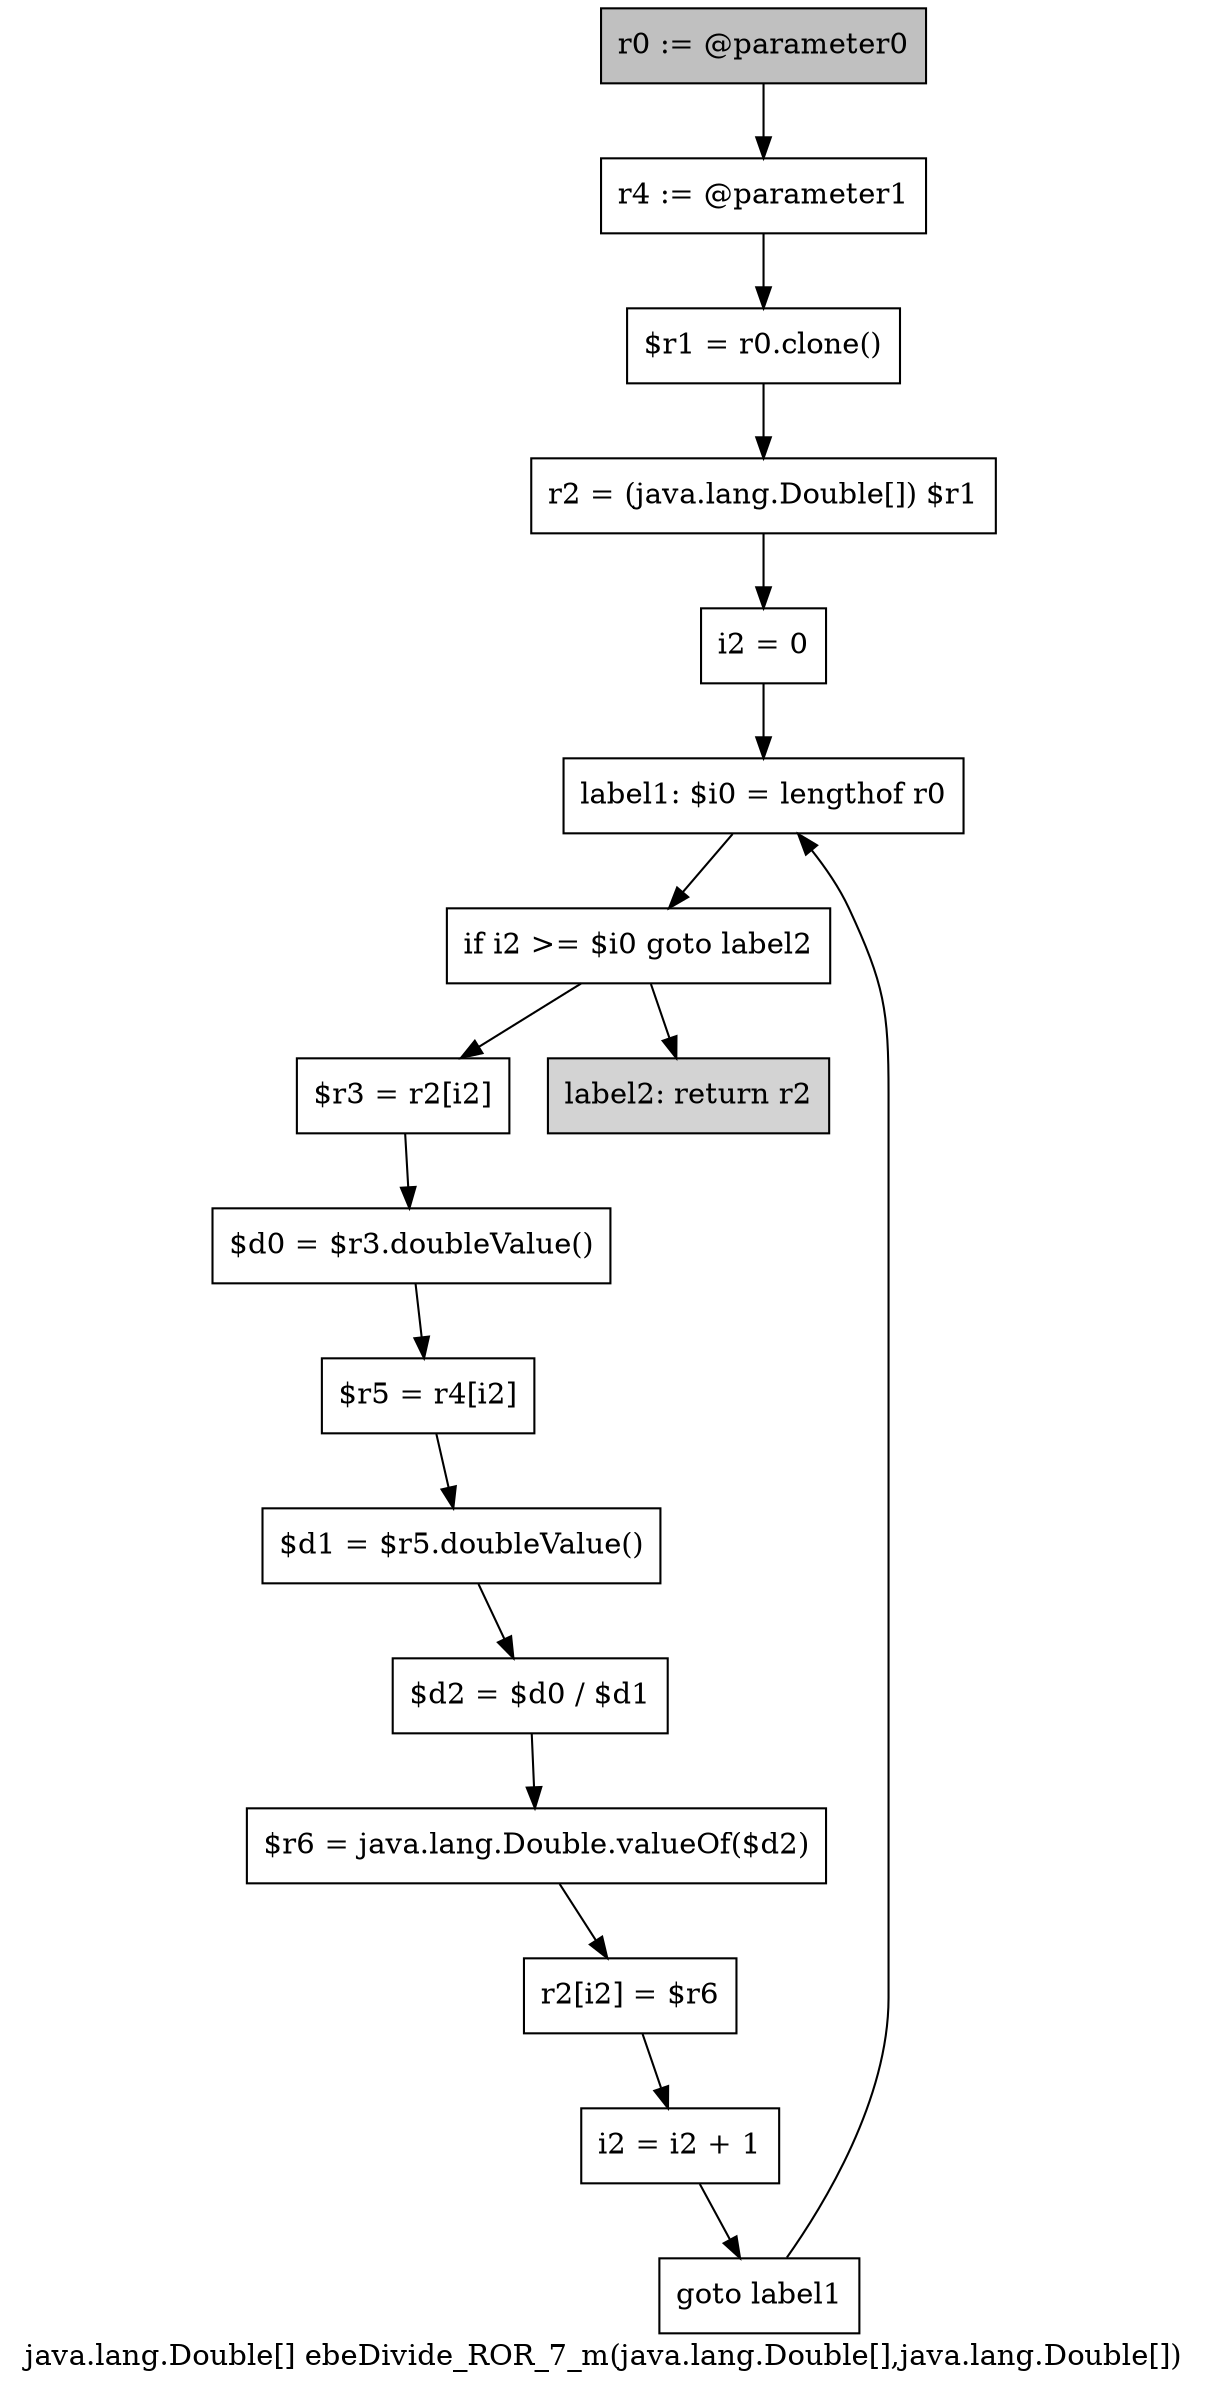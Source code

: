 digraph "java.lang.Double[] ebeDivide_ROR_7_m(java.lang.Double[],java.lang.Double[])" {
    label="java.lang.Double[] ebeDivide_ROR_7_m(java.lang.Double[],java.lang.Double[])";
    node [shape=box];
    "0" [style=filled,fillcolor=gray,label="r0 := @parameter0",];
    "1" [label="r4 := @parameter1",];
    "0"->"1";
    "2" [label="$r1 = r0.clone()",];
    "1"->"2";
    "3" [label="r2 = (java.lang.Double[]) $r1",];
    "2"->"3";
    "4" [label="i2 = 0",];
    "3"->"4";
    "5" [label="label1: $i0 = lengthof r0",];
    "4"->"5";
    "6" [label="if i2 >= $i0 goto label2",];
    "5"->"6";
    "7" [label="$r3 = r2[i2]",];
    "6"->"7";
    "16" [style=filled,fillcolor=lightgray,label="label2: return r2",];
    "6"->"16";
    "8" [label="$d0 = $r3.doubleValue()",];
    "7"->"8";
    "9" [label="$r5 = r4[i2]",];
    "8"->"9";
    "10" [label="$d1 = $r5.doubleValue()",];
    "9"->"10";
    "11" [label="$d2 = $d0 / $d1",];
    "10"->"11";
    "12" [label="$r6 = java.lang.Double.valueOf($d2)",];
    "11"->"12";
    "13" [label="r2[i2] = $r6",];
    "12"->"13";
    "14" [label="i2 = i2 + 1",];
    "13"->"14";
    "15" [label="goto label1",];
    "14"->"15";
    "15"->"5";
}
